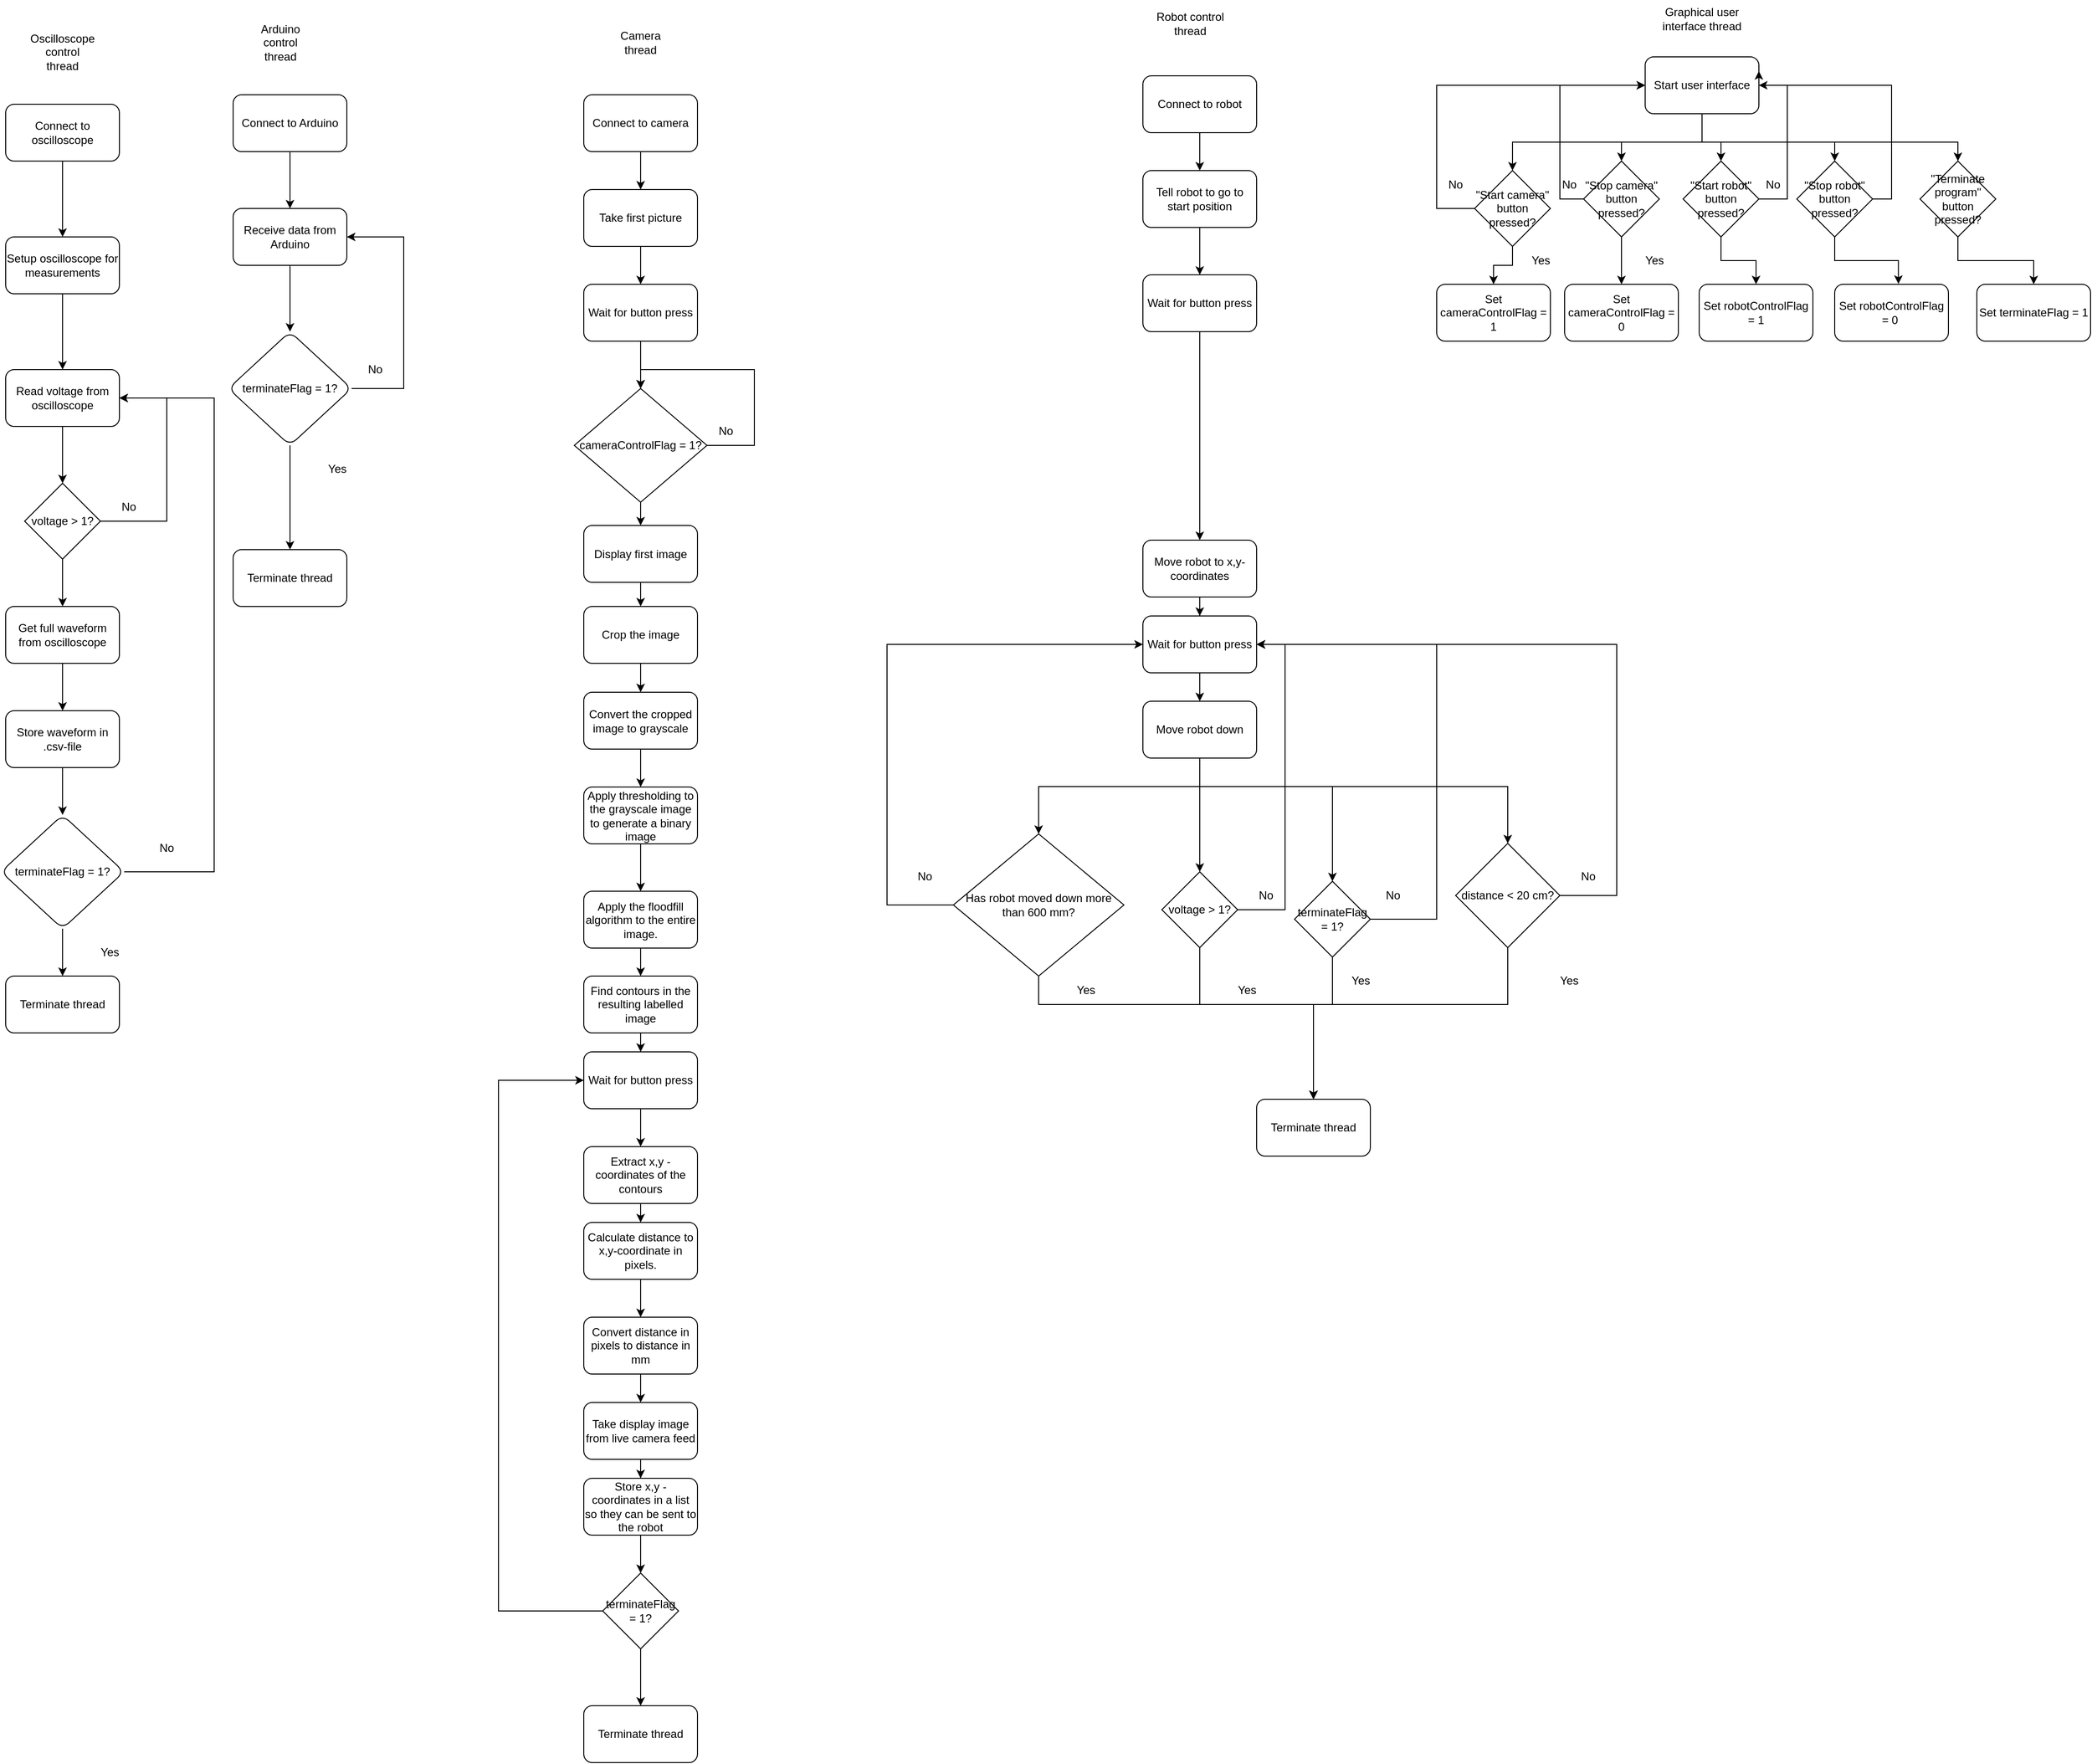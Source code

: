 <mxfile version="20.2.3" type="device"><diagram id="C5RBs43oDa-KdzZeNtuy" name="Page-1"><mxGraphModel dx="2692" dy="641" grid="1" gridSize="10" guides="1" tooltips="1" connect="1" arrows="1" fold="1" page="1" pageScale="1" pageWidth="827" pageHeight="1169" math="0" shadow="0"><root><mxCell id="WIyWlLk6GJQsqaUBKTNV-0"/><mxCell id="WIyWlLk6GJQsqaUBKTNV-1" parent="WIyWlLk6GJQsqaUBKTNV-0"/><mxCell id="44msArzjglzrTeBLBZf4-3" value="" style="edgeStyle=orthogonalEdgeStyle;rounded=0;orthogonalLoop=1;jettySize=auto;html=1;" parent="WIyWlLk6GJQsqaUBKTNV-1" source="44msArzjglzrTeBLBZf4-0" target="44msArzjglzrTeBLBZf4-2" edge="1"><mxGeometry relative="1" as="geometry"/></mxCell><mxCell id="44msArzjglzrTeBLBZf4-0" value="Connect to robot" style="rounded=1;whiteSpace=wrap;html=1;" parent="WIyWlLk6GJQsqaUBKTNV-1" vertex="1"><mxGeometry x="120" y="110" width="120" height="60" as="geometry"/></mxCell><mxCell id="44msArzjglzrTeBLBZf4-1" value="Robot control thread" style="text;html=1;strokeColor=none;fillColor=none;align=center;verticalAlign=middle;whiteSpace=wrap;rounded=0;" parent="WIyWlLk6GJQsqaUBKTNV-1" vertex="1"><mxGeometry x="120" y="40" width="100" height="30" as="geometry"/></mxCell><mxCell id="Z1PPB4b15QervRnpME1h-8" style="edgeStyle=orthogonalEdgeStyle;rounded=0;orthogonalLoop=1;jettySize=auto;html=1;entryX=0.5;entryY=0;entryDx=0;entryDy=0;" edge="1" parent="WIyWlLk6GJQsqaUBKTNV-1" source="44msArzjglzrTeBLBZf4-2" target="Z1PPB4b15QervRnpME1h-6"><mxGeometry relative="1" as="geometry"/></mxCell><mxCell id="44msArzjglzrTeBLBZf4-2" value="Tell robot to go to start position" style="rounded=1;whiteSpace=wrap;html=1;" parent="WIyWlLk6GJQsqaUBKTNV-1" vertex="1"><mxGeometry x="120" y="210" width="120" height="60" as="geometry"/></mxCell><mxCell id="MCkmRHNvAl3fTEuEJCfG-11" style="edgeStyle=orthogonalEdgeStyle;rounded=0;orthogonalLoop=1;jettySize=auto;html=1;" parent="WIyWlLk6GJQsqaUBKTNV-1" source="MCkmRHNvAl3fTEuEJCfG-0" target="MCkmRHNvAl3fTEuEJCfG-6" edge="1"><mxGeometry relative="1" as="geometry"><Array as="points"><mxPoint x="710" y="180"/><mxPoint x="510" y="180"/></Array></mxGeometry></mxCell><mxCell id="MCkmRHNvAl3fTEuEJCfG-12" style="edgeStyle=orthogonalEdgeStyle;rounded=0;orthogonalLoop=1;jettySize=auto;html=1;entryX=0.5;entryY=0;entryDx=0;entryDy=0;" parent="WIyWlLk6GJQsqaUBKTNV-1" source="MCkmRHNvAl3fTEuEJCfG-0" target="MCkmRHNvAl3fTEuEJCfG-2" edge="1"><mxGeometry relative="1" as="geometry"><Array as="points"><mxPoint x="710" y="180"/><mxPoint x="625" y="180"/></Array></mxGeometry></mxCell><mxCell id="MCkmRHNvAl3fTEuEJCfG-13" style="edgeStyle=orthogonalEdgeStyle;rounded=0;orthogonalLoop=1;jettySize=auto;html=1;entryX=0.5;entryY=0;entryDx=0;entryDy=0;" parent="WIyWlLk6GJQsqaUBKTNV-1" source="MCkmRHNvAl3fTEuEJCfG-0" target="MCkmRHNvAl3fTEuEJCfG-3" edge="1"><mxGeometry relative="1" as="geometry"><Array as="points"><mxPoint x="710" y="180"/><mxPoint x="730" y="180"/></Array></mxGeometry></mxCell><mxCell id="MCkmRHNvAl3fTEuEJCfG-14" style="edgeStyle=orthogonalEdgeStyle;rounded=0;orthogonalLoop=1;jettySize=auto;html=1;" parent="WIyWlLk6GJQsqaUBKTNV-1" source="MCkmRHNvAl3fTEuEJCfG-0" target="MCkmRHNvAl3fTEuEJCfG-4" edge="1"><mxGeometry relative="1" as="geometry"><Array as="points"><mxPoint x="710" y="180"/><mxPoint x="850" y="180"/></Array></mxGeometry></mxCell><mxCell id="MCkmRHNvAl3fTEuEJCfG-15" style="edgeStyle=orthogonalEdgeStyle;rounded=0;orthogonalLoop=1;jettySize=auto;html=1;" parent="WIyWlLk6GJQsqaUBKTNV-1" source="MCkmRHNvAl3fTEuEJCfG-0" target="MCkmRHNvAl3fTEuEJCfG-5" edge="1"><mxGeometry relative="1" as="geometry"><Array as="points"><mxPoint x="710" y="180"/><mxPoint x="980" y="180"/></Array></mxGeometry></mxCell><mxCell id="MCkmRHNvAl3fTEuEJCfG-0" value="Start user interface" style="rounded=1;whiteSpace=wrap;html=1;" parent="WIyWlLk6GJQsqaUBKTNV-1" vertex="1"><mxGeometry x="650" y="90" width="120" height="60" as="geometry"/></mxCell><mxCell id="MCkmRHNvAl3fTEuEJCfG-1" value="Graphical user interface thread" style="text;html=1;strokeColor=none;fillColor=none;align=center;verticalAlign=middle;whiteSpace=wrap;rounded=0;" parent="WIyWlLk6GJQsqaUBKTNV-1" vertex="1"><mxGeometry x="665" y="30" width="90" height="40" as="geometry"/></mxCell><mxCell id="MCkmRHNvAl3fTEuEJCfG-16" style="edgeStyle=orthogonalEdgeStyle;rounded=0;orthogonalLoop=1;jettySize=auto;html=1;entryX=0;entryY=0.5;entryDx=0;entryDy=0;" parent="WIyWlLk6GJQsqaUBKTNV-1" source="MCkmRHNvAl3fTEuEJCfG-2" target="MCkmRHNvAl3fTEuEJCfG-0" edge="1"><mxGeometry relative="1" as="geometry"><Array as="points"><mxPoint x="560" y="240"/><mxPoint x="560" y="120"/></Array></mxGeometry></mxCell><mxCell id="MCkmRHNvAl3fTEuEJCfG-18" style="edgeStyle=orthogonalEdgeStyle;rounded=0;orthogonalLoop=1;jettySize=auto;html=1;" parent="WIyWlLk6GJQsqaUBKTNV-1" source="MCkmRHNvAl3fTEuEJCfG-2" target="MCkmRHNvAl3fTEuEJCfG-17" edge="1"><mxGeometry relative="1" as="geometry"/></mxCell><mxCell id="MCkmRHNvAl3fTEuEJCfG-2" value="&quot;Stop camera&quot; button pressed?" style="rhombus;whiteSpace=wrap;html=1;" parent="WIyWlLk6GJQsqaUBKTNV-1" vertex="1"><mxGeometry x="585" y="200" width="80" height="80" as="geometry"/></mxCell><mxCell id="MCkmRHNvAl3fTEuEJCfG-21" style="edgeStyle=orthogonalEdgeStyle;rounded=0;orthogonalLoop=1;jettySize=auto;html=1;entryX=1;entryY=0.5;entryDx=0;entryDy=0;" parent="WIyWlLk6GJQsqaUBKTNV-1" source="MCkmRHNvAl3fTEuEJCfG-3" target="MCkmRHNvAl3fTEuEJCfG-0" edge="1"><mxGeometry relative="1" as="geometry"><Array as="points"><mxPoint x="800" y="240"/><mxPoint x="800" y="120"/></Array></mxGeometry></mxCell><mxCell id="MCkmRHNvAl3fTEuEJCfG-28" value="" style="edgeStyle=orthogonalEdgeStyle;rounded=0;orthogonalLoop=1;jettySize=auto;html=1;" parent="WIyWlLk6GJQsqaUBKTNV-1" source="MCkmRHNvAl3fTEuEJCfG-3" target="MCkmRHNvAl3fTEuEJCfG-27" edge="1"><mxGeometry relative="1" as="geometry"/></mxCell><mxCell id="MCkmRHNvAl3fTEuEJCfG-3" value="&quot;Start robot&quot; button pressed?" style="rhombus;whiteSpace=wrap;html=1;" parent="WIyWlLk6GJQsqaUBKTNV-1" vertex="1"><mxGeometry x="690" y="200" width="80" height="80" as="geometry"/></mxCell><mxCell id="MCkmRHNvAl3fTEuEJCfG-24" style="edgeStyle=orthogonalEdgeStyle;rounded=0;orthogonalLoop=1;jettySize=auto;html=1;entryX=1;entryY=0.25;entryDx=0;entryDy=0;" parent="WIyWlLk6GJQsqaUBKTNV-1" source="MCkmRHNvAl3fTEuEJCfG-4" target="MCkmRHNvAl3fTEuEJCfG-0" edge="1"><mxGeometry relative="1" as="geometry"><Array as="points"><mxPoint x="910" y="240"/><mxPoint x="910" y="120"/><mxPoint x="770" y="120"/></Array></mxGeometry></mxCell><mxCell id="MCkmRHNvAl3fTEuEJCfG-31" style="edgeStyle=orthogonalEdgeStyle;rounded=0;orthogonalLoop=1;jettySize=auto;html=1;entryX=0.56;entryY=-0.007;entryDx=0;entryDy=0;entryPerimeter=0;" parent="WIyWlLk6GJQsqaUBKTNV-1" source="MCkmRHNvAl3fTEuEJCfG-4" target="MCkmRHNvAl3fTEuEJCfG-30" edge="1"><mxGeometry relative="1" as="geometry"/></mxCell><mxCell id="MCkmRHNvAl3fTEuEJCfG-4" value="&quot;Stop robot&quot; button pressed?" style="rhombus;whiteSpace=wrap;html=1;" parent="WIyWlLk6GJQsqaUBKTNV-1" vertex="1"><mxGeometry x="810" y="200" width="80" height="80" as="geometry"/></mxCell><mxCell id="MCkmRHNvAl3fTEuEJCfG-33" style="edgeStyle=orthogonalEdgeStyle;rounded=0;orthogonalLoop=1;jettySize=auto;html=1;entryX=0.5;entryY=0;entryDx=0;entryDy=0;" parent="WIyWlLk6GJQsqaUBKTNV-1" source="MCkmRHNvAl3fTEuEJCfG-5" target="MCkmRHNvAl3fTEuEJCfG-32" edge="1"><mxGeometry relative="1" as="geometry"/></mxCell><mxCell id="MCkmRHNvAl3fTEuEJCfG-5" value="&quot;Terminate program&quot; button pressed?" style="rhombus;whiteSpace=wrap;html=1;" parent="WIyWlLk6GJQsqaUBKTNV-1" vertex="1"><mxGeometry x="940" y="200" width="80" height="80" as="geometry"/></mxCell><mxCell id="MCkmRHNvAl3fTEuEJCfG-7" style="edgeStyle=orthogonalEdgeStyle;rounded=0;orthogonalLoop=1;jettySize=auto;html=1;entryX=0;entryY=0.5;entryDx=0;entryDy=0;" parent="WIyWlLk6GJQsqaUBKTNV-1" source="MCkmRHNvAl3fTEuEJCfG-6" target="MCkmRHNvAl3fTEuEJCfG-0" edge="1"><mxGeometry relative="1" as="geometry"><Array as="points"><mxPoint x="430" y="250"/><mxPoint x="430" y="120"/></Array></mxGeometry></mxCell><mxCell id="MCkmRHNvAl3fTEuEJCfG-10" value="" style="edgeStyle=orthogonalEdgeStyle;rounded=0;orthogonalLoop=1;jettySize=auto;html=1;" parent="WIyWlLk6GJQsqaUBKTNV-1" source="MCkmRHNvAl3fTEuEJCfG-6" target="MCkmRHNvAl3fTEuEJCfG-9" edge="1"><mxGeometry relative="1" as="geometry"/></mxCell><mxCell id="MCkmRHNvAl3fTEuEJCfG-6" value="&quot;Start camera&quot; button pressed?" style="rhombus;whiteSpace=wrap;html=1;" parent="WIyWlLk6GJQsqaUBKTNV-1" vertex="1"><mxGeometry x="470" y="210" width="80" height="80" as="geometry"/></mxCell><mxCell id="MCkmRHNvAl3fTEuEJCfG-8" value="No" style="text;html=1;strokeColor=none;fillColor=none;align=center;verticalAlign=middle;whiteSpace=wrap;rounded=0;" parent="WIyWlLk6GJQsqaUBKTNV-1" vertex="1"><mxGeometry x="420" y="210" width="60" height="30" as="geometry"/></mxCell><mxCell id="MCkmRHNvAl3fTEuEJCfG-9" value="Set cameraControlFlag = 1" style="rounded=1;whiteSpace=wrap;html=1;" parent="WIyWlLk6GJQsqaUBKTNV-1" vertex="1"><mxGeometry x="430" y="330" width="120" height="60" as="geometry"/></mxCell><mxCell id="MCkmRHNvAl3fTEuEJCfG-17" value="Set cameraControlFlag = 0" style="rounded=1;whiteSpace=wrap;html=1;" parent="WIyWlLk6GJQsqaUBKTNV-1" vertex="1"><mxGeometry x="565" y="330" width="120" height="60" as="geometry"/></mxCell><mxCell id="MCkmRHNvAl3fTEuEJCfG-22" value="No" style="text;html=1;strokeColor=none;fillColor=none;align=center;verticalAlign=middle;whiteSpace=wrap;rounded=0;" parent="WIyWlLk6GJQsqaUBKTNV-1" vertex="1"><mxGeometry x="540" y="210" width="60" height="30" as="geometry"/></mxCell><mxCell id="MCkmRHNvAl3fTEuEJCfG-23" value="No" style="text;html=1;strokeColor=none;fillColor=none;align=center;verticalAlign=middle;whiteSpace=wrap;rounded=0;" parent="WIyWlLk6GJQsqaUBKTNV-1" vertex="1"><mxGeometry x="755" y="210" width="60" height="30" as="geometry"/></mxCell><mxCell id="MCkmRHNvAl3fTEuEJCfG-25" value="Yes" style="text;html=1;strokeColor=none;fillColor=none;align=center;verticalAlign=middle;whiteSpace=wrap;rounded=0;" parent="WIyWlLk6GJQsqaUBKTNV-1" vertex="1"><mxGeometry x="510" y="290" width="60" height="30" as="geometry"/></mxCell><mxCell id="MCkmRHNvAl3fTEuEJCfG-26" value="Yes" style="text;html=1;strokeColor=none;fillColor=none;align=center;verticalAlign=middle;whiteSpace=wrap;rounded=0;" parent="WIyWlLk6GJQsqaUBKTNV-1" vertex="1"><mxGeometry x="630" y="290" width="60" height="30" as="geometry"/></mxCell><mxCell id="MCkmRHNvAl3fTEuEJCfG-27" value="Set robotControlFlag = 1" style="rounded=1;whiteSpace=wrap;html=1;" parent="WIyWlLk6GJQsqaUBKTNV-1" vertex="1"><mxGeometry x="707" y="330" width="120" height="60" as="geometry"/></mxCell><mxCell id="MCkmRHNvAl3fTEuEJCfG-30" value="Set robotControlFlag = 0&amp;nbsp;" style="rounded=1;whiteSpace=wrap;html=1;" parent="WIyWlLk6GJQsqaUBKTNV-1" vertex="1"><mxGeometry x="850" y="330" width="120" height="60" as="geometry"/></mxCell><mxCell id="MCkmRHNvAl3fTEuEJCfG-32" value="Set terminateFlag = 1" style="rounded=1;whiteSpace=wrap;html=1;" parent="WIyWlLk6GJQsqaUBKTNV-1" vertex="1"><mxGeometry x="1000" y="330" width="120" height="60" as="geometry"/></mxCell><mxCell id="X_Ipxb3lNchX4bJmsAAP-5" value="" style="edgeStyle=orthogonalEdgeStyle;rounded=0;orthogonalLoop=1;jettySize=auto;html=1;entryX=0.5;entryY=0;entryDx=0;entryDy=0;exitX=0.5;exitY=1;exitDx=0;exitDy=0;" parent="WIyWlLk6GJQsqaUBKTNV-1" source="Z1PPB4b15QervRnpME1h-6" target="X_Ipxb3lNchX4bJmsAAP-9" edge="1"><mxGeometry relative="1" as="geometry"><mxPoint x="160" y="520" as="targetPoint"/><mxPoint x="180" y="400" as="sourcePoint"/></mxGeometry></mxCell><mxCell id="icoTSYYjKfxbFiQwma-X-3" value="" style="edgeStyle=orthogonalEdgeStyle;rounded=0;orthogonalLoop=1;jettySize=auto;html=1;" parent="WIyWlLk6GJQsqaUBKTNV-1" source="X_Ipxb3lNchX4bJmsAAP-4" target="X_Ipxb3lNchX4bJmsAAP-7" edge="1"><mxGeometry relative="1" as="geometry"/></mxCell><mxCell id="X_Ipxb3lNchX4bJmsAAP-4" value="Calculate distance to x,y-coordinate in pixels." style="rounded=1;whiteSpace=wrap;html=1;" parent="WIyWlLk6GJQsqaUBKTNV-1" vertex="1"><mxGeometry x="-470" y="1320" width="120" height="60" as="geometry"/></mxCell><mxCell id="icoTSYYjKfxbFiQwma-X-0" value="" style="edgeStyle=orthogonalEdgeStyle;rounded=0;orthogonalLoop=1;jettySize=auto;html=1;startArrow=none;" parent="WIyWlLk6GJQsqaUBKTNV-1" source="X_Ipxb3lNchX4bJmsAAP-57" target="X_Ipxb3lNchX4bJmsAAP-69" edge="1"><mxGeometry relative="1" as="geometry"/></mxCell><mxCell id="icoTSYYjKfxbFiQwma-X-9" style="edgeStyle=orthogonalEdgeStyle;rounded=0;orthogonalLoop=1;jettySize=auto;html=1;entryX=0.5;entryY=0;entryDx=0;entryDy=0;" parent="WIyWlLk6GJQsqaUBKTNV-1" source="X_Ipxb3lNchX4bJmsAAP-7" target="X_Ipxb3lNchX4bJmsAAP-57" edge="1"><mxGeometry relative="1" as="geometry"/></mxCell><mxCell id="X_Ipxb3lNchX4bJmsAAP-7" value="Convert distance in pixels to distance in mm" style="rounded=1;whiteSpace=wrap;html=1;" parent="WIyWlLk6GJQsqaUBKTNV-1" vertex="1"><mxGeometry x="-470" y="1420" width="120" height="60" as="geometry"/></mxCell><mxCell id="Z1PPB4b15QervRnpME1h-11" style="edgeStyle=orthogonalEdgeStyle;rounded=0;orthogonalLoop=1;jettySize=auto;html=1;entryX=0.5;entryY=0;entryDx=0;entryDy=0;" edge="1" parent="WIyWlLk6GJQsqaUBKTNV-1" source="X_Ipxb3lNchX4bJmsAAP-9" target="Z1PPB4b15QervRnpME1h-10"><mxGeometry relative="1" as="geometry"/></mxCell><mxCell id="X_Ipxb3lNchX4bJmsAAP-9" value="Move robot to x,y-coordinates" style="whiteSpace=wrap;html=1;rounded=1;" parent="WIyWlLk6GJQsqaUBKTNV-1" vertex="1"><mxGeometry x="120" y="600" width="120" height="60" as="geometry"/></mxCell><mxCell id="X_Ipxb3lNchX4bJmsAAP-20" style="edgeStyle=orthogonalEdgeStyle;rounded=0;orthogonalLoop=1;jettySize=auto;html=1;" parent="WIyWlLk6GJQsqaUBKTNV-1" source="X_Ipxb3lNchX4bJmsAAP-11" target="X_Ipxb3lNchX4bJmsAAP-15" edge="1"><mxGeometry relative="1" as="geometry"><Array as="points"><mxPoint x="180" y="860"/><mxPoint x="10" y="860"/></Array></mxGeometry></mxCell><mxCell id="X_Ipxb3lNchX4bJmsAAP-22" style="edgeStyle=orthogonalEdgeStyle;rounded=0;orthogonalLoop=1;jettySize=auto;html=1;entryX=0.5;entryY=0;entryDx=0;entryDy=0;" parent="WIyWlLk6GJQsqaUBKTNV-1" source="X_Ipxb3lNchX4bJmsAAP-11" target="X_Ipxb3lNchX4bJmsAAP-17" edge="1"><mxGeometry relative="1" as="geometry"><Array as="points"><mxPoint x="180" y="860"/><mxPoint x="320" y="860"/></Array></mxGeometry></mxCell><mxCell id="X_Ipxb3lNchX4bJmsAAP-23" style="edgeStyle=orthogonalEdgeStyle;rounded=0;orthogonalLoop=1;jettySize=auto;html=1;entryX=0.5;entryY=0;entryDx=0;entryDy=0;" parent="WIyWlLk6GJQsqaUBKTNV-1" source="X_Ipxb3lNchX4bJmsAAP-11" target="X_Ipxb3lNchX4bJmsAAP-18" edge="1"><mxGeometry relative="1" as="geometry"><Array as="points"><mxPoint x="180" y="860"/><mxPoint x="505" y="860"/></Array></mxGeometry></mxCell><mxCell id="X_Ipxb3lNchX4bJmsAAP-24" style="edgeStyle=orthogonalEdgeStyle;rounded=0;orthogonalLoop=1;jettySize=auto;html=1;entryX=0.5;entryY=0;entryDx=0;entryDy=0;" parent="WIyWlLk6GJQsqaUBKTNV-1" source="X_Ipxb3lNchX4bJmsAAP-11" target="X_Ipxb3lNchX4bJmsAAP-16" edge="1"><mxGeometry relative="1" as="geometry"/></mxCell><mxCell id="X_Ipxb3lNchX4bJmsAAP-11" value="Move robot down" style="rounded=1;whiteSpace=wrap;html=1;" parent="WIyWlLk6GJQsqaUBKTNV-1" vertex="1"><mxGeometry x="120" y="770" width="120" height="60" as="geometry"/></mxCell><mxCell id="X_Ipxb3lNchX4bJmsAAP-26" style="edgeStyle=orthogonalEdgeStyle;rounded=0;orthogonalLoop=1;jettySize=auto;html=1;entryX=0;entryY=0.5;entryDx=0;entryDy=0;" parent="WIyWlLk6GJQsqaUBKTNV-1" source="X_Ipxb3lNchX4bJmsAAP-15" target="Z1PPB4b15QervRnpME1h-10" edge="1"><mxGeometry relative="1" as="geometry"><Array as="points"><mxPoint x="-150" y="985"/><mxPoint x="-150" y="710"/></Array><mxPoint x="50" y="760" as="targetPoint"/></mxGeometry></mxCell><mxCell id="X_Ipxb3lNchX4bJmsAAP-30" style="edgeStyle=orthogonalEdgeStyle;rounded=0;orthogonalLoop=1;jettySize=auto;html=1;entryX=0.5;entryY=0;entryDx=0;entryDy=0;" parent="WIyWlLk6GJQsqaUBKTNV-1" source="X_Ipxb3lNchX4bJmsAAP-15" target="X_Ipxb3lNchX4bJmsAAP-28" edge="1"><mxGeometry relative="1" as="geometry"><Array as="points"><mxPoint x="10" y="1090"/><mxPoint x="300" y="1090"/></Array></mxGeometry></mxCell><mxCell id="X_Ipxb3lNchX4bJmsAAP-15" value="Has robot moved down more than 600 mm?" style="rhombus;whiteSpace=wrap;html=1;" parent="WIyWlLk6GJQsqaUBKTNV-1" vertex="1"><mxGeometry x="-80" y="910" width="180" height="150" as="geometry"/></mxCell><mxCell id="X_Ipxb3lNchX4bJmsAAP-32" style="edgeStyle=orthogonalEdgeStyle;rounded=0;orthogonalLoop=1;jettySize=auto;html=1;entryX=0.5;entryY=0;entryDx=0;entryDy=0;" parent="WIyWlLk6GJQsqaUBKTNV-1" source="X_Ipxb3lNchX4bJmsAAP-16" target="X_Ipxb3lNchX4bJmsAAP-28" edge="1"><mxGeometry relative="1" as="geometry"><Array as="points"><mxPoint x="180" y="1090"/><mxPoint x="300" y="1090"/></Array></mxGeometry></mxCell><mxCell id="Z1PPB4b15QervRnpME1h-13" style="edgeStyle=orthogonalEdgeStyle;rounded=0;orthogonalLoop=1;jettySize=auto;html=1;exitX=1;exitY=0.5;exitDx=0;exitDy=0;entryX=1;entryY=0.5;entryDx=0;entryDy=0;" edge="1" parent="WIyWlLk6GJQsqaUBKTNV-1" source="X_Ipxb3lNchX4bJmsAAP-16" target="Z1PPB4b15QervRnpME1h-10"><mxGeometry relative="1" as="geometry"><Array as="points"><mxPoint x="270" y="990"/><mxPoint x="270" y="710"/></Array></mxGeometry></mxCell><mxCell id="X_Ipxb3lNchX4bJmsAAP-16" value="voltage &amp;gt; 1?" style="rhombus;whiteSpace=wrap;html=1;" parent="WIyWlLk6GJQsqaUBKTNV-1" vertex="1"><mxGeometry x="140" y="950" width="80" height="80" as="geometry"/></mxCell><mxCell id="X_Ipxb3lNchX4bJmsAAP-37" style="edgeStyle=orthogonalEdgeStyle;rounded=0;orthogonalLoop=1;jettySize=auto;html=1;entryX=0.5;entryY=0;entryDx=0;entryDy=0;" parent="WIyWlLk6GJQsqaUBKTNV-1" source="X_Ipxb3lNchX4bJmsAAP-17" target="X_Ipxb3lNchX4bJmsAAP-28" edge="1"><mxGeometry relative="1" as="geometry"><Array as="points"><mxPoint x="320" y="1090"/><mxPoint x="300" y="1090"/></Array></mxGeometry></mxCell><mxCell id="Z1PPB4b15QervRnpME1h-14" style="edgeStyle=orthogonalEdgeStyle;rounded=0;orthogonalLoop=1;jettySize=auto;html=1;entryX=1;entryY=0.5;entryDx=0;entryDy=0;" edge="1" parent="WIyWlLk6GJQsqaUBKTNV-1" source="X_Ipxb3lNchX4bJmsAAP-17" target="Z1PPB4b15QervRnpME1h-10"><mxGeometry relative="1" as="geometry"><Array as="points"><mxPoint x="430" y="1000"/><mxPoint x="430" y="710"/></Array></mxGeometry></mxCell><mxCell id="X_Ipxb3lNchX4bJmsAAP-17" value="terminateFlag = 1?" style="rhombus;whiteSpace=wrap;html=1;" parent="WIyWlLk6GJQsqaUBKTNV-1" vertex="1"><mxGeometry x="280" y="960" width="80" height="80" as="geometry"/></mxCell><mxCell id="X_Ipxb3lNchX4bJmsAAP-40" style="edgeStyle=orthogonalEdgeStyle;rounded=0;orthogonalLoop=1;jettySize=auto;html=1;entryX=0.5;entryY=0;entryDx=0;entryDy=0;" parent="WIyWlLk6GJQsqaUBKTNV-1" source="X_Ipxb3lNchX4bJmsAAP-18" target="X_Ipxb3lNchX4bJmsAAP-28" edge="1"><mxGeometry relative="1" as="geometry"><Array as="points"><mxPoint x="505" y="1090"/><mxPoint x="300" y="1090"/></Array></mxGeometry></mxCell><mxCell id="Z1PPB4b15QervRnpME1h-15" style="edgeStyle=orthogonalEdgeStyle;rounded=0;orthogonalLoop=1;jettySize=auto;html=1;entryX=1;entryY=0.5;entryDx=0;entryDy=0;" edge="1" parent="WIyWlLk6GJQsqaUBKTNV-1" source="X_Ipxb3lNchX4bJmsAAP-18" target="Z1PPB4b15QervRnpME1h-10"><mxGeometry relative="1" as="geometry"><Array as="points"><mxPoint x="620" y="975"/><mxPoint x="620" y="710"/></Array></mxGeometry></mxCell><mxCell id="X_Ipxb3lNchX4bJmsAAP-18" value="distance &amp;lt; 20 cm?" style="rhombus;whiteSpace=wrap;html=1;" parent="WIyWlLk6GJQsqaUBKTNV-1" vertex="1"><mxGeometry x="450" y="920" width="110" height="110" as="geometry"/></mxCell><mxCell id="X_Ipxb3lNchX4bJmsAAP-28" value="Terminate thread" style="rounded=1;whiteSpace=wrap;html=1;" parent="WIyWlLk6GJQsqaUBKTNV-1" vertex="1"><mxGeometry x="240" y="1190" width="120" height="60" as="geometry"/></mxCell><mxCell id="X_Ipxb3lNchX4bJmsAAP-29" value="No" style="text;html=1;strokeColor=none;fillColor=none;align=center;verticalAlign=middle;whiteSpace=wrap;rounded=0;" parent="WIyWlLk6GJQsqaUBKTNV-1" vertex="1"><mxGeometry x="-140" y="940" width="60" height="30" as="geometry"/></mxCell><mxCell id="X_Ipxb3lNchX4bJmsAAP-33" value="Yes" style="text;html=1;strokeColor=none;fillColor=none;align=center;verticalAlign=middle;whiteSpace=wrap;rounded=0;" parent="WIyWlLk6GJQsqaUBKTNV-1" vertex="1"><mxGeometry x="30" y="1060" width="60" height="30" as="geometry"/></mxCell><mxCell id="X_Ipxb3lNchX4bJmsAAP-34" value="Yes" style="text;html=1;strokeColor=none;fillColor=none;align=center;verticalAlign=middle;whiteSpace=wrap;rounded=0;" parent="WIyWlLk6GJQsqaUBKTNV-1" vertex="1"><mxGeometry x="200" y="1060" width="60" height="30" as="geometry"/></mxCell><mxCell id="X_Ipxb3lNchX4bJmsAAP-35" value="No" style="text;html=1;strokeColor=none;fillColor=none;align=center;verticalAlign=middle;whiteSpace=wrap;rounded=0;" parent="WIyWlLk6GJQsqaUBKTNV-1" vertex="1"><mxGeometry x="220" y="960" width="60" height="30" as="geometry"/></mxCell><mxCell id="X_Ipxb3lNchX4bJmsAAP-38" value="Yes" style="text;html=1;strokeColor=none;fillColor=none;align=center;verticalAlign=middle;whiteSpace=wrap;rounded=0;" parent="WIyWlLk6GJQsqaUBKTNV-1" vertex="1"><mxGeometry x="320" y="1050" width="60" height="30" as="geometry"/></mxCell><mxCell id="X_Ipxb3lNchX4bJmsAAP-39" value="No" style="text;html=1;strokeColor=none;fillColor=none;align=center;verticalAlign=middle;whiteSpace=wrap;rounded=0;" parent="WIyWlLk6GJQsqaUBKTNV-1" vertex="1"><mxGeometry x="354" y="960" width="60" height="30" as="geometry"/></mxCell><mxCell id="X_Ipxb3lNchX4bJmsAAP-42" value="Yes" style="text;html=1;strokeColor=none;fillColor=none;align=center;verticalAlign=middle;whiteSpace=wrap;rounded=0;" parent="WIyWlLk6GJQsqaUBKTNV-1" vertex="1"><mxGeometry x="540" y="1050" width="60" height="30" as="geometry"/></mxCell><mxCell id="X_Ipxb3lNchX4bJmsAAP-43" value="No" style="text;html=1;strokeColor=none;fillColor=none;align=center;verticalAlign=middle;whiteSpace=wrap;rounded=0;" parent="WIyWlLk6GJQsqaUBKTNV-1" vertex="1"><mxGeometry x="560" y="940" width="60" height="30" as="geometry"/></mxCell><mxCell id="X_Ipxb3lNchX4bJmsAAP-44" value="Camera thread" style="text;html=1;strokeColor=none;fillColor=none;align=center;verticalAlign=middle;whiteSpace=wrap;rounded=0;" parent="WIyWlLk6GJQsqaUBKTNV-1" vertex="1"><mxGeometry x="-440" y="60" width="60" height="30" as="geometry"/></mxCell><mxCell id="X_Ipxb3lNchX4bJmsAAP-55" value="" style="edgeStyle=orthogonalEdgeStyle;rounded=0;orthogonalLoop=1;jettySize=auto;html=1;" parent="WIyWlLk6GJQsqaUBKTNV-1" source="X_Ipxb3lNchX4bJmsAAP-45" target="X_Ipxb3lNchX4bJmsAAP-54" edge="1"><mxGeometry relative="1" as="geometry"/></mxCell><mxCell id="X_Ipxb3lNchX4bJmsAAP-45" value="Connect to camera" style="rounded=1;whiteSpace=wrap;html=1;" parent="WIyWlLk6GJQsqaUBKTNV-1" vertex="1"><mxGeometry x="-470" y="130" width="120" height="60" as="geometry"/></mxCell><mxCell id="X_Ipxb3lNchX4bJmsAAP-50" style="edgeStyle=orthogonalEdgeStyle;rounded=0;orthogonalLoop=1;jettySize=auto;html=1;entryX=0.5;entryY=0;entryDx=0;entryDy=0;" parent="WIyWlLk6GJQsqaUBKTNV-1" source="X_Ipxb3lNchX4bJmsAAP-48" target="X_Ipxb3lNchX4bJmsAAP-48" edge="1"><mxGeometry relative="1" as="geometry"><Array as="points"><mxPoint x="-290" y="500"/><mxPoint x="-290" y="420"/><mxPoint x="-410" y="420"/></Array></mxGeometry></mxCell><mxCell id="X_Ipxb3lNchX4bJmsAAP-53" value="" style="edgeStyle=orthogonalEdgeStyle;rounded=0;orthogonalLoop=1;jettySize=auto;html=1;" parent="WIyWlLk6GJQsqaUBKTNV-1" source="X_Ipxb3lNchX4bJmsAAP-48" target="X_Ipxb3lNchX4bJmsAAP-52" edge="1"><mxGeometry relative="1" as="geometry"/></mxCell><mxCell id="X_Ipxb3lNchX4bJmsAAP-48" value="cameraControlFlag = 1?" style="rhombus;whiteSpace=wrap;html=1;" parent="WIyWlLk6GJQsqaUBKTNV-1" vertex="1"><mxGeometry x="-480" y="440" width="140" height="120" as="geometry"/></mxCell><mxCell id="X_Ipxb3lNchX4bJmsAAP-51" value="No" style="text;html=1;strokeColor=none;fillColor=none;align=center;verticalAlign=middle;whiteSpace=wrap;rounded=0;" parent="WIyWlLk6GJQsqaUBKTNV-1" vertex="1"><mxGeometry x="-350" y="470" width="60" height="30" as="geometry"/></mxCell><mxCell id="icoTSYYjKfxbFiQwma-X-5" style="edgeStyle=orthogonalEdgeStyle;rounded=0;orthogonalLoop=1;jettySize=auto;html=1;entryX=0.5;entryY=0;entryDx=0;entryDy=0;" parent="WIyWlLk6GJQsqaUBKTNV-1" source="X_Ipxb3lNchX4bJmsAAP-52" target="icoTSYYjKfxbFiQwma-X-4" edge="1"><mxGeometry relative="1" as="geometry"/></mxCell><mxCell id="X_Ipxb3lNchX4bJmsAAP-52" value="Display first image" style="rounded=1;whiteSpace=wrap;html=1;" parent="WIyWlLk6GJQsqaUBKTNV-1" vertex="1"><mxGeometry x="-470" y="584.5" width="120" height="60" as="geometry"/></mxCell><mxCell id="Z1PPB4b15QervRnpME1h-1" value="" style="edgeStyle=orthogonalEdgeStyle;rounded=0;orthogonalLoop=1;jettySize=auto;html=1;" edge="1" parent="WIyWlLk6GJQsqaUBKTNV-1" source="X_Ipxb3lNchX4bJmsAAP-54" target="Z1PPB4b15QervRnpME1h-0"><mxGeometry relative="1" as="geometry"/></mxCell><mxCell id="X_Ipxb3lNchX4bJmsAAP-54" value="Take first picture" style="whiteSpace=wrap;html=1;rounded=1;" parent="WIyWlLk6GJQsqaUBKTNV-1" vertex="1"><mxGeometry x="-470" y="230" width="120" height="60" as="geometry"/></mxCell><mxCell id="X_Ipxb3lNchX4bJmsAAP-62" value="" style="edgeStyle=orthogonalEdgeStyle;rounded=0;orthogonalLoop=1;jettySize=auto;html=1;" parent="WIyWlLk6GJQsqaUBKTNV-1" source="X_Ipxb3lNchX4bJmsAAP-59" target="X_Ipxb3lNchX4bJmsAAP-61" edge="1"><mxGeometry relative="1" as="geometry"/></mxCell><mxCell id="X_Ipxb3lNchX4bJmsAAP-59" value="Convert the cropped image to grayscale" style="rounded=1;whiteSpace=wrap;html=1;" parent="WIyWlLk6GJQsqaUBKTNV-1" vertex="1"><mxGeometry x="-470" y="760.5" width="120" height="60" as="geometry"/></mxCell><mxCell id="X_Ipxb3lNchX4bJmsAAP-64" value="" style="edgeStyle=orthogonalEdgeStyle;rounded=0;orthogonalLoop=1;jettySize=auto;html=1;" parent="WIyWlLk6GJQsqaUBKTNV-1" source="X_Ipxb3lNchX4bJmsAAP-61" target="X_Ipxb3lNchX4bJmsAAP-63" edge="1"><mxGeometry relative="1" as="geometry"/></mxCell><mxCell id="X_Ipxb3lNchX4bJmsAAP-61" value="Apply thresholding to the grayscale image to generate a binary image" style="rounded=1;whiteSpace=wrap;html=1;" parent="WIyWlLk6GJQsqaUBKTNV-1" vertex="1"><mxGeometry x="-470" y="860.5" width="120" height="60" as="geometry"/></mxCell><mxCell id="X_Ipxb3lNchX4bJmsAAP-66" value="" style="edgeStyle=orthogonalEdgeStyle;rounded=0;orthogonalLoop=1;jettySize=auto;html=1;" parent="WIyWlLk6GJQsqaUBKTNV-1" source="X_Ipxb3lNchX4bJmsAAP-63" target="X_Ipxb3lNchX4bJmsAAP-65" edge="1"><mxGeometry relative="1" as="geometry"/></mxCell><mxCell id="X_Ipxb3lNchX4bJmsAAP-63" value="Apply the floodfill algorithm to the entire image." style="rounded=1;whiteSpace=wrap;html=1;" parent="WIyWlLk6GJQsqaUBKTNV-1" vertex="1"><mxGeometry x="-470" y="970.5" width="120" height="60" as="geometry"/></mxCell><mxCell id="Z1PPB4b15QervRnpME1h-4" value="" style="edgeStyle=orthogonalEdgeStyle;rounded=0;orthogonalLoop=1;jettySize=auto;html=1;" edge="1" parent="WIyWlLk6GJQsqaUBKTNV-1" source="X_Ipxb3lNchX4bJmsAAP-65" target="Z1PPB4b15QervRnpME1h-3"><mxGeometry relative="1" as="geometry"/></mxCell><mxCell id="X_Ipxb3lNchX4bJmsAAP-65" value="Find contours in the resulting labelled image" style="rounded=1;whiteSpace=wrap;html=1;" parent="WIyWlLk6GJQsqaUBKTNV-1" vertex="1"><mxGeometry x="-470" y="1060" width="120" height="60" as="geometry"/></mxCell><mxCell id="icoTSYYjKfxbFiQwma-X-2" value="" style="edgeStyle=orthogonalEdgeStyle;rounded=0;orthogonalLoop=1;jettySize=auto;html=1;" parent="WIyWlLk6GJQsqaUBKTNV-1" source="X_Ipxb3lNchX4bJmsAAP-67" target="X_Ipxb3lNchX4bJmsAAP-4" edge="1"><mxGeometry relative="1" as="geometry"/></mxCell><mxCell id="X_Ipxb3lNchX4bJmsAAP-67" value="Extract x,y - coordinates of the contours" style="rounded=1;whiteSpace=wrap;html=1;" parent="WIyWlLk6GJQsqaUBKTNV-1" vertex="1"><mxGeometry x="-470" y="1240" width="120" height="60" as="geometry"/></mxCell><mxCell id="X_Ipxb3lNchX4bJmsAAP-72" value="" style="edgeStyle=orthogonalEdgeStyle;rounded=0;orthogonalLoop=1;jettySize=auto;html=1;" parent="WIyWlLk6GJQsqaUBKTNV-1" source="X_Ipxb3lNchX4bJmsAAP-69" target="X_Ipxb3lNchX4bJmsAAP-71" edge="1"><mxGeometry relative="1" as="geometry"/></mxCell><mxCell id="X_Ipxb3lNchX4bJmsAAP-69" value="Store x,y - coordinates in a list so they can be sent to the robot" style="rounded=1;whiteSpace=wrap;html=1;" parent="WIyWlLk6GJQsqaUBKTNV-1" vertex="1"><mxGeometry x="-470" y="1590" width="120" height="60" as="geometry"/></mxCell><mxCell id="X_Ipxb3lNchX4bJmsAAP-73" style="edgeStyle=orthogonalEdgeStyle;rounded=0;orthogonalLoop=1;jettySize=auto;html=1;entryX=0;entryY=0.5;entryDx=0;entryDy=0;" parent="WIyWlLk6GJQsqaUBKTNV-1" source="X_Ipxb3lNchX4bJmsAAP-71" target="Z1PPB4b15QervRnpME1h-3" edge="1"><mxGeometry relative="1" as="geometry"><mxPoint x="-570" y="1150" as="targetPoint"/><Array as="points"><mxPoint x="-560" y="1730"/><mxPoint x="-560" y="1170"/></Array></mxGeometry></mxCell><mxCell id="X_Ipxb3lNchX4bJmsAAP-76" value="" style="edgeStyle=orthogonalEdgeStyle;rounded=0;orthogonalLoop=1;jettySize=auto;html=1;" parent="WIyWlLk6GJQsqaUBKTNV-1" source="X_Ipxb3lNchX4bJmsAAP-71" target="X_Ipxb3lNchX4bJmsAAP-75" edge="1"><mxGeometry relative="1" as="geometry"/></mxCell><mxCell id="X_Ipxb3lNchX4bJmsAAP-71" value="terminateFlag = 1?" style="rhombus;whiteSpace=wrap;html=1;" parent="WIyWlLk6GJQsqaUBKTNV-1" vertex="1"><mxGeometry x="-450" y="1690" width="80" height="80" as="geometry"/></mxCell><mxCell id="X_Ipxb3lNchX4bJmsAAP-75" value="Terminate thread" style="rounded=1;whiteSpace=wrap;html=1;" parent="WIyWlLk6GJQsqaUBKTNV-1" vertex="1"><mxGeometry x="-470" y="1830" width="120" height="60" as="geometry"/></mxCell><mxCell id="X_Ipxb3lNchX4bJmsAAP-77" value="Arduino control thread" style="text;html=1;strokeColor=none;fillColor=none;align=center;verticalAlign=middle;whiteSpace=wrap;rounded=0;" parent="WIyWlLk6GJQsqaUBKTNV-1" vertex="1"><mxGeometry x="-820" y="60" width="60" height="30" as="geometry"/></mxCell><mxCell id="X_Ipxb3lNchX4bJmsAAP-80" value="" style="edgeStyle=orthogonalEdgeStyle;rounded=0;orthogonalLoop=1;jettySize=auto;html=1;" parent="WIyWlLk6GJQsqaUBKTNV-1" source="X_Ipxb3lNchX4bJmsAAP-78" target="X_Ipxb3lNchX4bJmsAAP-79" edge="1"><mxGeometry relative="1" as="geometry"/></mxCell><mxCell id="X_Ipxb3lNchX4bJmsAAP-78" value="Connect to Arduino" style="rounded=1;whiteSpace=wrap;html=1;" parent="WIyWlLk6GJQsqaUBKTNV-1" vertex="1"><mxGeometry x="-840" y="130" width="120" height="60" as="geometry"/></mxCell><mxCell id="X_Ipxb3lNchX4bJmsAAP-82" value="" style="edgeStyle=orthogonalEdgeStyle;rounded=0;orthogonalLoop=1;jettySize=auto;html=1;" parent="WIyWlLk6GJQsqaUBKTNV-1" source="X_Ipxb3lNchX4bJmsAAP-79" target="X_Ipxb3lNchX4bJmsAAP-81" edge="1"><mxGeometry relative="1" as="geometry"/></mxCell><mxCell id="X_Ipxb3lNchX4bJmsAAP-79" value="Receive data from Arduino" style="rounded=1;whiteSpace=wrap;html=1;" parent="WIyWlLk6GJQsqaUBKTNV-1" vertex="1"><mxGeometry x="-840" y="250" width="120" height="60" as="geometry"/></mxCell><mxCell id="X_Ipxb3lNchX4bJmsAAP-83" style="edgeStyle=orthogonalEdgeStyle;rounded=0;orthogonalLoop=1;jettySize=auto;html=1;entryX=1;entryY=0.5;entryDx=0;entryDy=0;" parent="WIyWlLk6GJQsqaUBKTNV-1" source="X_Ipxb3lNchX4bJmsAAP-81" target="X_Ipxb3lNchX4bJmsAAP-79" edge="1"><mxGeometry relative="1" as="geometry"><Array as="points"><mxPoint x="-660" y="440"/><mxPoint x="-660" y="280"/></Array></mxGeometry></mxCell><mxCell id="X_Ipxb3lNchX4bJmsAAP-86" value="" style="edgeStyle=orthogonalEdgeStyle;rounded=0;orthogonalLoop=1;jettySize=auto;html=1;" parent="WIyWlLk6GJQsqaUBKTNV-1" source="X_Ipxb3lNchX4bJmsAAP-81" target="X_Ipxb3lNchX4bJmsAAP-85" edge="1"><mxGeometry relative="1" as="geometry"/></mxCell><mxCell id="X_Ipxb3lNchX4bJmsAAP-81" value="terminateFlag = 1?" style="rhombus;whiteSpace=wrap;html=1;rounded=1;" parent="WIyWlLk6GJQsqaUBKTNV-1" vertex="1"><mxGeometry x="-845" y="380" width="130" height="120" as="geometry"/></mxCell><mxCell id="X_Ipxb3lNchX4bJmsAAP-84" value="No" style="text;html=1;strokeColor=none;fillColor=none;align=center;verticalAlign=middle;whiteSpace=wrap;rounded=0;" parent="WIyWlLk6GJQsqaUBKTNV-1" vertex="1"><mxGeometry x="-720" y="405" width="60" height="30" as="geometry"/></mxCell><mxCell id="X_Ipxb3lNchX4bJmsAAP-85" value="Terminate thread" style="whiteSpace=wrap;html=1;rounded=1;" parent="WIyWlLk6GJQsqaUBKTNV-1" vertex="1"><mxGeometry x="-840" y="610" width="120" height="60" as="geometry"/></mxCell><mxCell id="X_Ipxb3lNchX4bJmsAAP-87" value="Oscilloscope control thread" style="text;html=1;strokeColor=none;fillColor=none;align=center;verticalAlign=middle;whiteSpace=wrap;rounded=0;" parent="WIyWlLk6GJQsqaUBKTNV-1" vertex="1"><mxGeometry x="-1050" y="70" width="60" height="30" as="geometry"/></mxCell><mxCell id="X_Ipxb3lNchX4bJmsAAP-90" value="" style="edgeStyle=orthogonalEdgeStyle;rounded=0;orthogonalLoop=1;jettySize=auto;html=1;" parent="WIyWlLk6GJQsqaUBKTNV-1" source="X_Ipxb3lNchX4bJmsAAP-88" target="X_Ipxb3lNchX4bJmsAAP-89" edge="1"><mxGeometry relative="1" as="geometry"/></mxCell><mxCell id="X_Ipxb3lNchX4bJmsAAP-88" value="Connect to oscilloscope" style="rounded=1;whiteSpace=wrap;html=1;" parent="WIyWlLk6GJQsqaUBKTNV-1" vertex="1"><mxGeometry x="-1080" y="140" width="120" height="60" as="geometry"/></mxCell><mxCell id="X_Ipxb3lNchX4bJmsAAP-92" value="" style="edgeStyle=orthogonalEdgeStyle;rounded=0;orthogonalLoop=1;jettySize=auto;html=1;" parent="WIyWlLk6GJQsqaUBKTNV-1" source="X_Ipxb3lNchX4bJmsAAP-89" target="X_Ipxb3lNchX4bJmsAAP-91" edge="1"><mxGeometry relative="1" as="geometry"/></mxCell><mxCell id="X_Ipxb3lNchX4bJmsAAP-89" value="Setup oscilloscope for measurements" style="whiteSpace=wrap;html=1;rounded=1;" parent="WIyWlLk6GJQsqaUBKTNV-1" vertex="1"><mxGeometry x="-1080" y="280" width="120" height="60" as="geometry"/></mxCell><mxCell id="X_Ipxb3lNchX4bJmsAAP-94" value="" style="edgeStyle=orthogonalEdgeStyle;rounded=0;orthogonalLoop=1;jettySize=auto;html=1;" parent="WIyWlLk6GJQsqaUBKTNV-1" source="X_Ipxb3lNchX4bJmsAAP-91" target="X_Ipxb3lNchX4bJmsAAP-93" edge="1"><mxGeometry relative="1" as="geometry"/></mxCell><mxCell id="X_Ipxb3lNchX4bJmsAAP-91" value="Read voltage from oscilloscope" style="whiteSpace=wrap;html=1;rounded=1;" parent="WIyWlLk6GJQsqaUBKTNV-1" vertex="1"><mxGeometry x="-1080" y="420" width="120" height="60" as="geometry"/></mxCell><mxCell id="X_Ipxb3lNchX4bJmsAAP-95" style="edgeStyle=orthogonalEdgeStyle;rounded=0;orthogonalLoop=1;jettySize=auto;html=1;entryX=1;entryY=0.5;entryDx=0;entryDy=0;" parent="WIyWlLk6GJQsqaUBKTNV-1" source="X_Ipxb3lNchX4bJmsAAP-93" target="X_Ipxb3lNchX4bJmsAAP-91" edge="1"><mxGeometry relative="1" as="geometry"><Array as="points"><mxPoint x="-910" y="580"/><mxPoint x="-910" y="450"/></Array></mxGeometry></mxCell><mxCell id="X_Ipxb3lNchX4bJmsAAP-99" value="" style="edgeStyle=orthogonalEdgeStyle;rounded=0;orthogonalLoop=1;jettySize=auto;html=1;" parent="WIyWlLk6GJQsqaUBKTNV-1" source="X_Ipxb3lNchX4bJmsAAP-93" target="X_Ipxb3lNchX4bJmsAAP-98" edge="1"><mxGeometry relative="1" as="geometry"/></mxCell><mxCell id="X_Ipxb3lNchX4bJmsAAP-93" value="voltage &amp;gt; 1?" style="rhombus;whiteSpace=wrap;html=1;" parent="WIyWlLk6GJQsqaUBKTNV-1" vertex="1"><mxGeometry x="-1060" y="540" width="80" height="80" as="geometry"/></mxCell><mxCell id="X_Ipxb3lNchX4bJmsAAP-96" value="No" style="text;html=1;strokeColor=none;fillColor=none;align=center;verticalAlign=middle;whiteSpace=wrap;rounded=0;" parent="WIyWlLk6GJQsqaUBKTNV-1" vertex="1"><mxGeometry x="-980" y="550" width="60" height="30" as="geometry"/></mxCell><mxCell id="X_Ipxb3lNchX4bJmsAAP-97" value="Yes" style="text;html=1;strokeColor=none;fillColor=none;align=center;verticalAlign=middle;whiteSpace=wrap;rounded=0;" parent="WIyWlLk6GJQsqaUBKTNV-1" vertex="1"><mxGeometry x="-760" y="510" width="60" height="30" as="geometry"/></mxCell><mxCell id="X_Ipxb3lNchX4bJmsAAP-101" value="" style="edgeStyle=orthogonalEdgeStyle;rounded=0;orthogonalLoop=1;jettySize=auto;html=1;" parent="WIyWlLk6GJQsqaUBKTNV-1" source="X_Ipxb3lNchX4bJmsAAP-98" target="X_Ipxb3lNchX4bJmsAAP-100" edge="1"><mxGeometry relative="1" as="geometry"/></mxCell><mxCell id="X_Ipxb3lNchX4bJmsAAP-98" value="Get full waveform from oscilloscope" style="rounded=1;whiteSpace=wrap;html=1;" parent="WIyWlLk6GJQsqaUBKTNV-1" vertex="1"><mxGeometry x="-1080" y="670" width="120" height="60" as="geometry"/></mxCell><mxCell id="X_Ipxb3lNchX4bJmsAAP-104" value="" style="edgeStyle=orthogonalEdgeStyle;rounded=0;orthogonalLoop=1;jettySize=auto;html=1;" parent="WIyWlLk6GJQsqaUBKTNV-1" source="X_Ipxb3lNchX4bJmsAAP-100" target="X_Ipxb3lNchX4bJmsAAP-103" edge="1"><mxGeometry relative="1" as="geometry"/></mxCell><mxCell id="X_Ipxb3lNchX4bJmsAAP-100" value="Store waveform in .csv-file" style="whiteSpace=wrap;html=1;rounded=1;" parent="WIyWlLk6GJQsqaUBKTNV-1" vertex="1"><mxGeometry x="-1080" y="780" width="120" height="60" as="geometry"/></mxCell><mxCell id="X_Ipxb3lNchX4bJmsAAP-105" style="edgeStyle=orthogonalEdgeStyle;rounded=0;orthogonalLoop=1;jettySize=auto;html=1;entryX=1;entryY=0.5;entryDx=0;entryDy=0;" parent="WIyWlLk6GJQsqaUBKTNV-1" source="X_Ipxb3lNchX4bJmsAAP-103" target="X_Ipxb3lNchX4bJmsAAP-91" edge="1"><mxGeometry relative="1" as="geometry"><mxPoint x="-960" y="450" as="targetPoint"/><Array as="points"><mxPoint x="-860" y="950"/><mxPoint x="-860" y="450"/></Array></mxGeometry></mxCell><mxCell id="X_Ipxb3lNchX4bJmsAAP-108" value="" style="edgeStyle=orthogonalEdgeStyle;rounded=0;orthogonalLoop=1;jettySize=auto;html=1;" parent="WIyWlLk6GJQsqaUBKTNV-1" source="X_Ipxb3lNchX4bJmsAAP-103" target="X_Ipxb3lNchX4bJmsAAP-107" edge="1"><mxGeometry relative="1" as="geometry"/></mxCell><mxCell id="X_Ipxb3lNchX4bJmsAAP-103" value="terminateFlag = 1?" style="rhombus;whiteSpace=wrap;html=1;rounded=1;" parent="WIyWlLk6GJQsqaUBKTNV-1" vertex="1"><mxGeometry x="-1085" y="890" width="130" height="120" as="geometry"/></mxCell><mxCell id="X_Ipxb3lNchX4bJmsAAP-106" value="No" style="text;html=1;strokeColor=none;fillColor=none;align=center;verticalAlign=middle;whiteSpace=wrap;rounded=0;" parent="WIyWlLk6GJQsqaUBKTNV-1" vertex="1"><mxGeometry x="-940" y="910" width="60" height="30" as="geometry"/></mxCell><mxCell id="X_Ipxb3lNchX4bJmsAAP-107" value="Terminate thread" style="rounded=1;whiteSpace=wrap;html=1;" parent="WIyWlLk6GJQsqaUBKTNV-1" vertex="1"><mxGeometry x="-1080" y="1060" width="120" height="60" as="geometry"/></mxCell><mxCell id="X_Ipxb3lNchX4bJmsAAP-109" value="Yes" style="text;html=1;strokeColor=none;fillColor=none;align=center;verticalAlign=middle;whiteSpace=wrap;rounded=0;" parent="WIyWlLk6GJQsqaUBKTNV-1" vertex="1"><mxGeometry x="-1000" y="1020" width="60" height="30" as="geometry"/></mxCell><mxCell id="icoTSYYjKfxbFiQwma-X-6" value="" style="edgeStyle=orthogonalEdgeStyle;rounded=0;orthogonalLoop=1;jettySize=auto;html=1;" parent="WIyWlLk6GJQsqaUBKTNV-1" source="icoTSYYjKfxbFiQwma-X-4" target="X_Ipxb3lNchX4bJmsAAP-59" edge="1"><mxGeometry relative="1" as="geometry"/></mxCell><mxCell id="icoTSYYjKfxbFiQwma-X-4" value="Crop the image" style="rounded=1;whiteSpace=wrap;html=1;" parent="WIyWlLk6GJQsqaUBKTNV-1" vertex="1"><mxGeometry x="-470" y="670" width="120" height="60" as="geometry"/></mxCell><mxCell id="X_Ipxb3lNchX4bJmsAAP-57" value="Take display image from live camera feed" style="rounded=1;whiteSpace=wrap;html=1;" parent="WIyWlLk6GJQsqaUBKTNV-1" vertex="1"><mxGeometry x="-470" y="1510" width="120" height="60" as="geometry"/></mxCell><mxCell id="Z1PPB4b15QervRnpME1h-2" value="" style="edgeStyle=orthogonalEdgeStyle;rounded=0;orthogonalLoop=1;jettySize=auto;html=1;" edge="1" parent="WIyWlLk6GJQsqaUBKTNV-1" source="Z1PPB4b15QervRnpME1h-0" target="X_Ipxb3lNchX4bJmsAAP-48"><mxGeometry relative="1" as="geometry"/></mxCell><mxCell id="Z1PPB4b15QervRnpME1h-0" value="Wait for button press" style="rounded=1;whiteSpace=wrap;html=1;" vertex="1" parent="WIyWlLk6GJQsqaUBKTNV-1"><mxGeometry x="-470" y="330" width="120" height="60" as="geometry"/></mxCell><mxCell id="Z1PPB4b15QervRnpME1h-5" value="" style="edgeStyle=orthogonalEdgeStyle;rounded=0;orthogonalLoop=1;jettySize=auto;html=1;" edge="1" parent="WIyWlLk6GJQsqaUBKTNV-1" source="Z1PPB4b15QervRnpME1h-3" target="X_Ipxb3lNchX4bJmsAAP-67"><mxGeometry relative="1" as="geometry"/></mxCell><mxCell id="Z1PPB4b15QervRnpME1h-3" value="Wait for button press" style="rounded=1;whiteSpace=wrap;html=1;" vertex="1" parent="WIyWlLk6GJQsqaUBKTNV-1"><mxGeometry x="-470" y="1140" width="120" height="60" as="geometry"/></mxCell><mxCell id="Z1PPB4b15QervRnpME1h-6" value="Wait for button press" style="rounded=1;whiteSpace=wrap;html=1;" vertex="1" parent="WIyWlLk6GJQsqaUBKTNV-1"><mxGeometry x="120" y="320" width="120" height="60" as="geometry"/></mxCell><mxCell id="Z1PPB4b15QervRnpME1h-12" value="" style="edgeStyle=orthogonalEdgeStyle;rounded=0;orthogonalLoop=1;jettySize=auto;html=1;" edge="1" parent="WIyWlLk6GJQsqaUBKTNV-1" source="Z1PPB4b15QervRnpME1h-10" target="X_Ipxb3lNchX4bJmsAAP-11"><mxGeometry relative="1" as="geometry"/></mxCell><mxCell id="Z1PPB4b15QervRnpME1h-10" value="Wait for button press" style="rounded=1;whiteSpace=wrap;html=1;" vertex="1" parent="WIyWlLk6GJQsqaUBKTNV-1"><mxGeometry x="120" y="680" width="120" height="60" as="geometry"/></mxCell></root></mxGraphModel></diagram></mxfile>
